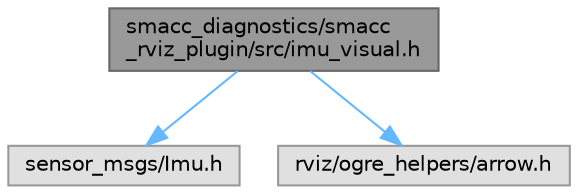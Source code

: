 digraph "smacc_diagnostics/smacc_rviz_plugin/src/imu_visual.h"
{
 // LATEX_PDF_SIZE
  bgcolor="transparent";
  edge [fontname=Helvetica,fontsize=10,labelfontname=Helvetica,labelfontsize=10];
  node [fontname=Helvetica,fontsize=10,shape=box,height=0.2,width=0.4];
  Node1 [label="smacc_diagnostics/smacc\l_rviz_plugin/src/imu_visual.h",height=0.2,width=0.4,color="gray40", fillcolor="grey60", style="filled", fontcolor="black",tooltip=" "];
  Node1 -> Node2 [color="steelblue1",style="solid"];
  Node2 [label="sensor_msgs/Imu.h",height=0.2,width=0.4,color="grey60", fillcolor="#E0E0E0", style="filled",tooltip=" "];
  Node1 -> Node3 [color="steelblue1",style="solid"];
  Node3 [label="rviz/ogre_helpers/arrow.h",height=0.2,width=0.4,color="grey60", fillcolor="#E0E0E0", style="filled",tooltip=" "];
}
